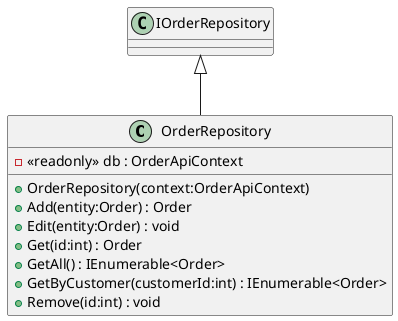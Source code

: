 @startuml
class OrderRepository {
    - <<readonly>> db : OrderApiContext
    + OrderRepository(context:OrderApiContext)
    + Add(entity:Order) : Order
    + Edit(entity:Order) : void
    + Get(id:int) : Order
    + GetAll() : IEnumerable<Order>
    + GetByCustomer(customerId:int) : IEnumerable<Order>
    + Remove(id:int) : void
}
IOrderRepository <|-- OrderRepository
@enduml
